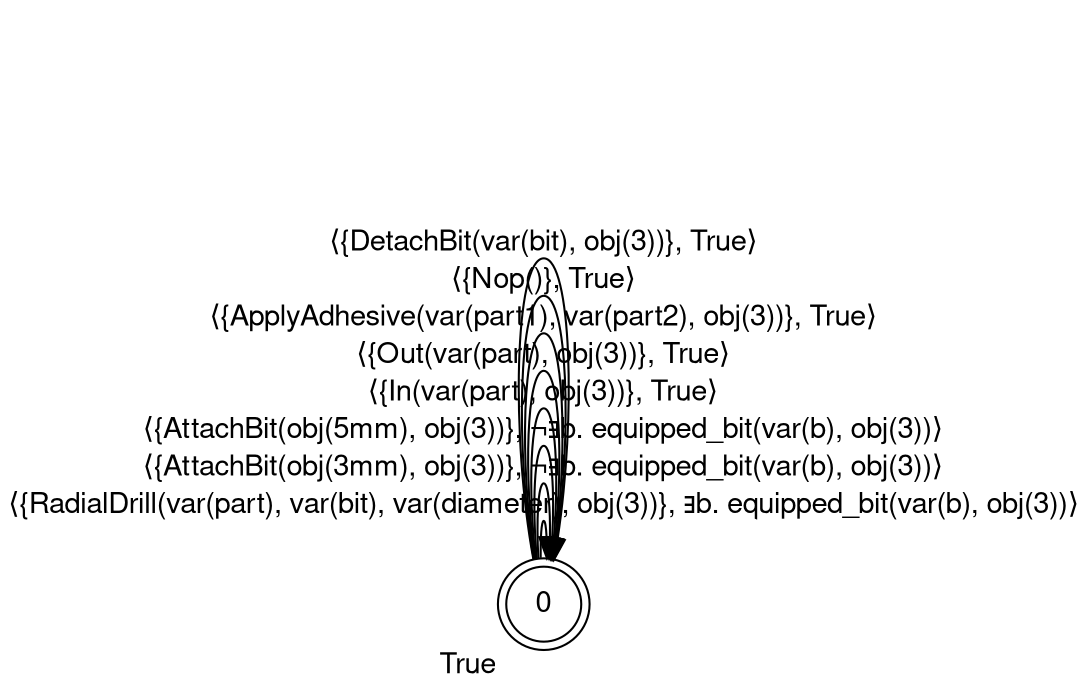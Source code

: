 digraph finite_state_machine {
	fontname="Helvetica Neue, Helvetica, Arial, sans - serif"
	node [fontname="Helvetica Neue, Helvetica, Arial, sans - serif"]
	edge [fontname="Helvetica Neue, Helvetica, Arial, sans - serif"]
	rankdir=LR;
	forcelabels=true;
	node [shape = doublecircle];
	<0>;
	"0" [xlabel=True]
	node [shape = circle];
	"0" -> "0" [label = <⟨{RadialDrill(var(part), var(bit), var(diameter), obj(3))}, ∃b. equipped_bit(var(b), obj(3))⟩>];
	"0" -> "0" [label = <⟨{AttachBit(obj(3mm), obj(3))}, ¬∃b. equipped_bit(var(b), obj(3))⟩>];
	"0" -> "0" [label = <⟨{AttachBit(obj(5mm), obj(3))}, ¬∃b. equipped_bit(var(b), obj(3))⟩>];
	"0" -> "0" [label = <⟨{In(var(part), obj(3))}, True⟩>];
	"0" -> "0" [label = <⟨{Out(var(part), obj(3))}, True⟩>];
	"0" -> "0" [label = <⟨{ApplyAdhesive(var(part1), var(part2), obj(3))}, True⟩>];
	"0" -> "0" [label = <⟨{Nop()}, True⟩>];
	"0" -> "0" [label = <⟨{DetachBit(var(bit), obj(3))}, True⟩>];
}
